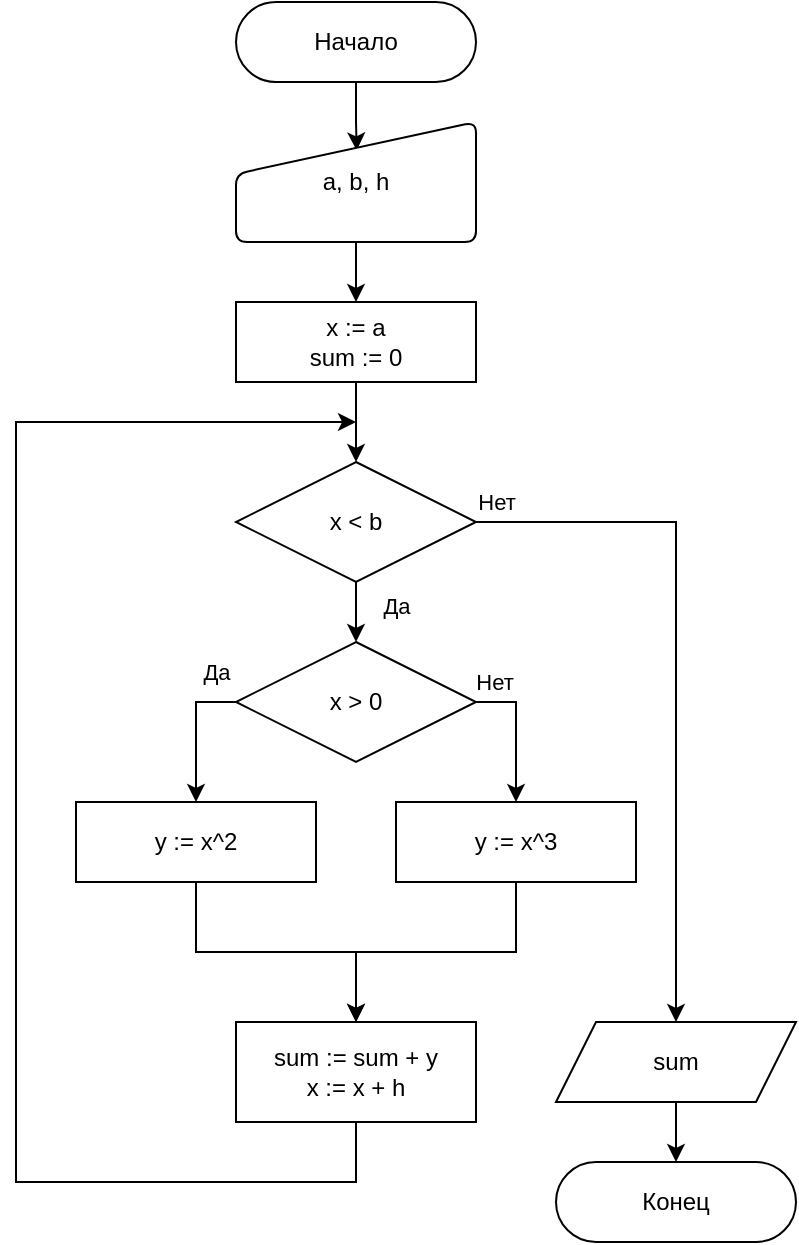 <mxfile version="22.0.3" type="device">
  <diagram id="lLCxyO07bRN_uIhbSZaW" name="alg">
    <mxGraphModel dx="1102" dy="966" grid="1" gridSize="10" guides="1" tooltips="1" connect="1" arrows="1" fold="1" page="1" pageScale="1" pageWidth="827" pageHeight="1169" math="0" shadow="0">
      <root>
        <mxCell id="0" />
        <mxCell id="1" parent="0" />
        <mxCell id="c6T8mYWIUjRT8G5Ujx9O-12" style="edgeStyle=orthogonalEdgeStyle;rounded=0;orthogonalLoop=1;jettySize=auto;html=1;strokeWidth=1;entryX=0.503;entryY=0.237;entryDx=0;entryDy=0;entryPerimeter=0;" parent="1" source="c6T8mYWIUjRT8G5Ujx9O-2" target="LMFxY1xCT0qnPY-nqajU-16" edge="1">
          <mxGeometry relative="1" as="geometry">
            <mxPoint x="220" y="110" as="targetPoint" />
          </mxGeometry>
        </mxCell>
        <mxCell id="c6T8mYWIUjRT8G5Ujx9O-2" value="Начало" style="rounded=1;whiteSpace=wrap;html=1;arcSize=50;strokeWidth=1;" parent="1" vertex="1">
          <mxGeometry x="160" y="40" width="120" height="40" as="geometry" />
        </mxCell>
        <mxCell id="LMFxY1xCT0qnPY-nqajU-19" style="edgeStyle=orthogonalEdgeStyle;rounded=0;orthogonalLoop=1;jettySize=auto;html=1;entryX=0.5;entryY=0;entryDx=0;entryDy=0;" edge="1" parent="1" source="c6T8mYWIUjRT8G5Ujx9O-6" target="LMFxY1xCT0qnPY-nqajU-12">
          <mxGeometry relative="1" as="geometry" />
        </mxCell>
        <mxCell id="c6T8mYWIUjRT8G5Ujx9O-6" value="y := x^2" style="rounded=0;whiteSpace=wrap;html=1;strokeWidth=1;" parent="1" vertex="1">
          <mxGeometry x="80" y="440" width="120" height="40" as="geometry" />
        </mxCell>
        <mxCell id="c6T8mYWIUjRT8G5Ujx9O-9" value="Конец" style="rounded=1;whiteSpace=wrap;html=1;arcSize=50;strokeWidth=1;" parent="1" vertex="1">
          <mxGeometry x="320" y="620" width="120" height="40" as="geometry" />
        </mxCell>
        <mxCell id="LMFxY1xCT0qnPY-nqajU-3" style="edgeStyle=orthogonalEdgeStyle;rounded=0;orthogonalLoop=1;jettySize=auto;html=1;entryX=0.5;entryY=0;entryDx=0;entryDy=0;" edge="1" parent="1" source="7ganVP7uvITa_jIiw2CY-1" target="LMFxY1xCT0qnPY-nqajU-18">
          <mxGeometry relative="1" as="geometry" />
        </mxCell>
        <mxCell id="LMFxY1xCT0qnPY-nqajU-4" value="Нет" style="edgeLabel;html=1;align=center;verticalAlign=middle;resizable=0;points=[];" vertex="1" connectable="0" parent="LMFxY1xCT0qnPY-nqajU-3">
          <mxGeometry x="-0.602" y="1" relative="1" as="geometry">
            <mxPoint x="-60" y="-9" as="offset" />
          </mxGeometry>
        </mxCell>
        <mxCell id="LMFxY1xCT0qnPY-nqajU-6" style="edgeStyle=orthogonalEdgeStyle;rounded=0;orthogonalLoop=1;jettySize=auto;html=1;" edge="1" parent="1" source="7ganVP7uvITa_jIiw2CY-1" target="LMFxY1xCT0qnPY-nqajU-5">
          <mxGeometry relative="1" as="geometry" />
        </mxCell>
        <mxCell id="LMFxY1xCT0qnPY-nqajU-15" value="Да" style="edgeLabel;html=1;align=center;verticalAlign=middle;resizable=0;points=[];" vertex="1" connectable="0" parent="LMFxY1xCT0qnPY-nqajU-6">
          <mxGeometry x="0.264" y="-1" relative="1" as="geometry">
            <mxPoint x="21" as="offset" />
          </mxGeometry>
        </mxCell>
        <mxCell id="7ganVP7uvITa_jIiw2CY-1" value="x &amp;lt; b" style="strokeWidth=1;html=1;shape=mxgraph.flowchart.decision;whiteSpace=wrap;" parent="1" vertex="1">
          <mxGeometry x="160" y="270" width="120" height="60" as="geometry" />
        </mxCell>
        <mxCell id="LMFxY1xCT0qnPY-nqajU-20" value="" style="edgeStyle=orthogonalEdgeStyle;rounded=0;orthogonalLoop=1;jettySize=auto;html=1;" edge="1" parent="1" source="7ganVP7uvITa_jIiw2CY-3" target="LMFxY1xCT0qnPY-nqajU-12">
          <mxGeometry relative="1" as="geometry" />
        </mxCell>
        <mxCell id="7ganVP7uvITa_jIiw2CY-3" value="y := x^3" style="rounded=0;whiteSpace=wrap;html=1;strokeWidth=1;" parent="1" vertex="1">
          <mxGeometry x="240" y="440" width="120" height="40" as="geometry" />
        </mxCell>
        <mxCell id="LMFxY1xCT0qnPY-nqajU-11" style="edgeStyle=orthogonalEdgeStyle;rounded=0;orthogonalLoop=1;jettySize=auto;html=1;" edge="1" parent="1" source="LMFxY1xCT0qnPY-nqajU-1" target="7ganVP7uvITa_jIiw2CY-1">
          <mxGeometry relative="1" as="geometry" />
        </mxCell>
        <mxCell id="LMFxY1xCT0qnPY-nqajU-1" value="x := a&lt;br&gt;sum := 0" style="rounded=0;whiteSpace=wrap;html=1;strokeWidth=1;" vertex="1" parent="1">
          <mxGeometry x="160" y="190" width="120" height="40" as="geometry" />
        </mxCell>
        <mxCell id="LMFxY1xCT0qnPY-nqajU-7" style="edgeStyle=orthogonalEdgeStyle;rounded=0;orthogonalLoop=1;jettySize=auto;html=1;entryX=0.5;entryY=0;entryDx=0;entryDy=0;exitX=1;exitY=0.5;exitDx=0;exitDy=0;exitPerimeter=0;" edge="1" parent="1" source="LMFxY1xCT0qnPY-nqajU-5" target="7ganVP7uvITa_jIiw2CY-3">
          <mxGeometry relative="1" as="geometry" />
        </mxCell>
        <mxCell id="LMFxY1xCT0qnPY-nqajU-10" value="Нет" style="edgeLabel;html=1;align=center;verticalAlign=middle;resizable=0;points=[];" vertex="1" connectable="0" parent="LMFxY1xCT0qnPY-nqajU-7">
          <mxGeometry x="-0.74" y="-2" relative="1" as="geometry">
            <mxPoint y="-12" as="offset" />
          </mxGeometry>
        </mxCell>
        <mxCell id="LMFxY1xCT0qnPY-nqajU-8" style="edgeStyle=orthogonalEdgeStyle;rounded=0;orthogonalLoop=1;jettySize=auto;html=1;exitX=0;exitY=0.5;exitDx=0;exitDy=0;exitPerimeter=0;" edge="1" parent="1" source="LMFxY1xCT0qnPY-nqajU-5" target="c6T8mYWIUjRT8G5Ujx9O-6">
          <mxGeometry relative="1" as="geometry" />
        </mxCell>
        <mxCell id="LMFxY1xCT0qnPY-nqajU-9" value="Да" style="edgeLabel;html=1;align=center;verticalAlign=middle;resizable=0;points=[];" vertex="1" connectable="0" parent="LMFxY1xCT0qnPY-nqajU-8">
          <mxGeometry x="0.015" y="1" relative="1" as="geometry">
            <mxPoint x="9" y="-31" as="offset" />
          </mxGeometry>
        </mxCell>
        <mxCell id="LMFxY1xCT0qnPY-nqajU-5" value="x &amp;gt; 0" style="strokeWidth=1;html=1;shape=mxgraph.flowchart.decision;whiteSpace=wrap;" vertex="1" parent="1">
          <mxGeometry x="160" y="360" width="120" height="60" as="geometry" />
        </mxCell>
        <mxCell id="LMFxY1xCT0qnPY-nqajU-14" style="edgeStyle=orthogonalEdgeStyle;rounded=0;orthogonalLoop=1;jettySize=auto;html=1;exitX=0.5;exitY=1;exitDx=0;exitDy=0;" edge="1" parent="1" source="LMFxY1xCT0qnPY-nqajU-12">
          <mxGeometry relative="1" as="geometry">
            <mxPoint x="220" y="610" as="sourcePoint" />
            <mxPoint x="220" y="250" as="targetPoint" />
            <Array as="points">
              <mxPoint x="220" y="630" />
              <mxPoint x="50" y="630" />
              <mxPoint x="50" y="250" />
            </Array>
          </mxGeometry>
        </mxCell>
        <mxCell id="LMFxY1xCT0qnPY-nqajU-12" value="sum := sum + y&lt;br&gt;x := x + h" style="rounded=0;whiteSpace=wrap;html=1;strokeWidth=1;" vertex="1" parent="1">
          <mxGeometry x="160" y="550" width="120" height="50" as="geometry" />
        </mxCell>
        <mxCell id="LMFxY1xCT0qnPY-nqajU-17" style="edgeStyle=orthogonalEdgeStyle;rounded=0;orthogonalLoop=1;jettySize=auto;html=1;" edge="1" parent="1" source="LMFxY1xCT0qnPY-nqajU-16" target="LMFxY1xCT0qnPY-nqajU-1">
          <mxGeometry relative="1" as="geometry" />
        </mxCell>
        <mxCell id="LMFxY1xCT0qnPY-nqajU-16" value="a, b, h" style="html=1;strokeWidth=1;shape=manualInput;whiteSpace=wrap;rounded=1;size=26;arcSize=11;" vertex="1" parent="1">
          <mxGeometry x="160" y="100" width="120" height="60" as="geometry" />
        </mxCell>
        <mxCell id="LMFxY1xCT0qnPY-nqajU-21" value="" style="edgeStyle=orthogonalEdgeStyle;rounded=0;orthogonalLoop=1;jettySize=auto;html=1;" edge="1" parent="1" source="LMFxY1xCT0qnPY-nqajU-18" target="c6T8mYWIUjRT8G5Ujx9O-9">
          <mxGeometry relative="1" as="geometry" />
        </mxCell>
        <mxCell id="LMFxY1xCT0qnPY-nqajU-18" value="sum" style="shape=parallelogram;perimeter=parallelogramPerimeter;whiteSpace=wrap;html=1;fixedSize=1;strokeWidth=1;" vertex="1" parent="1">
          <mxGeometry x="320" y="550" width="120" height="40" as="geometry" />
        </mxCell>
      </root>
    </mxGraphModel>
  </diagram>
</mxfile>
